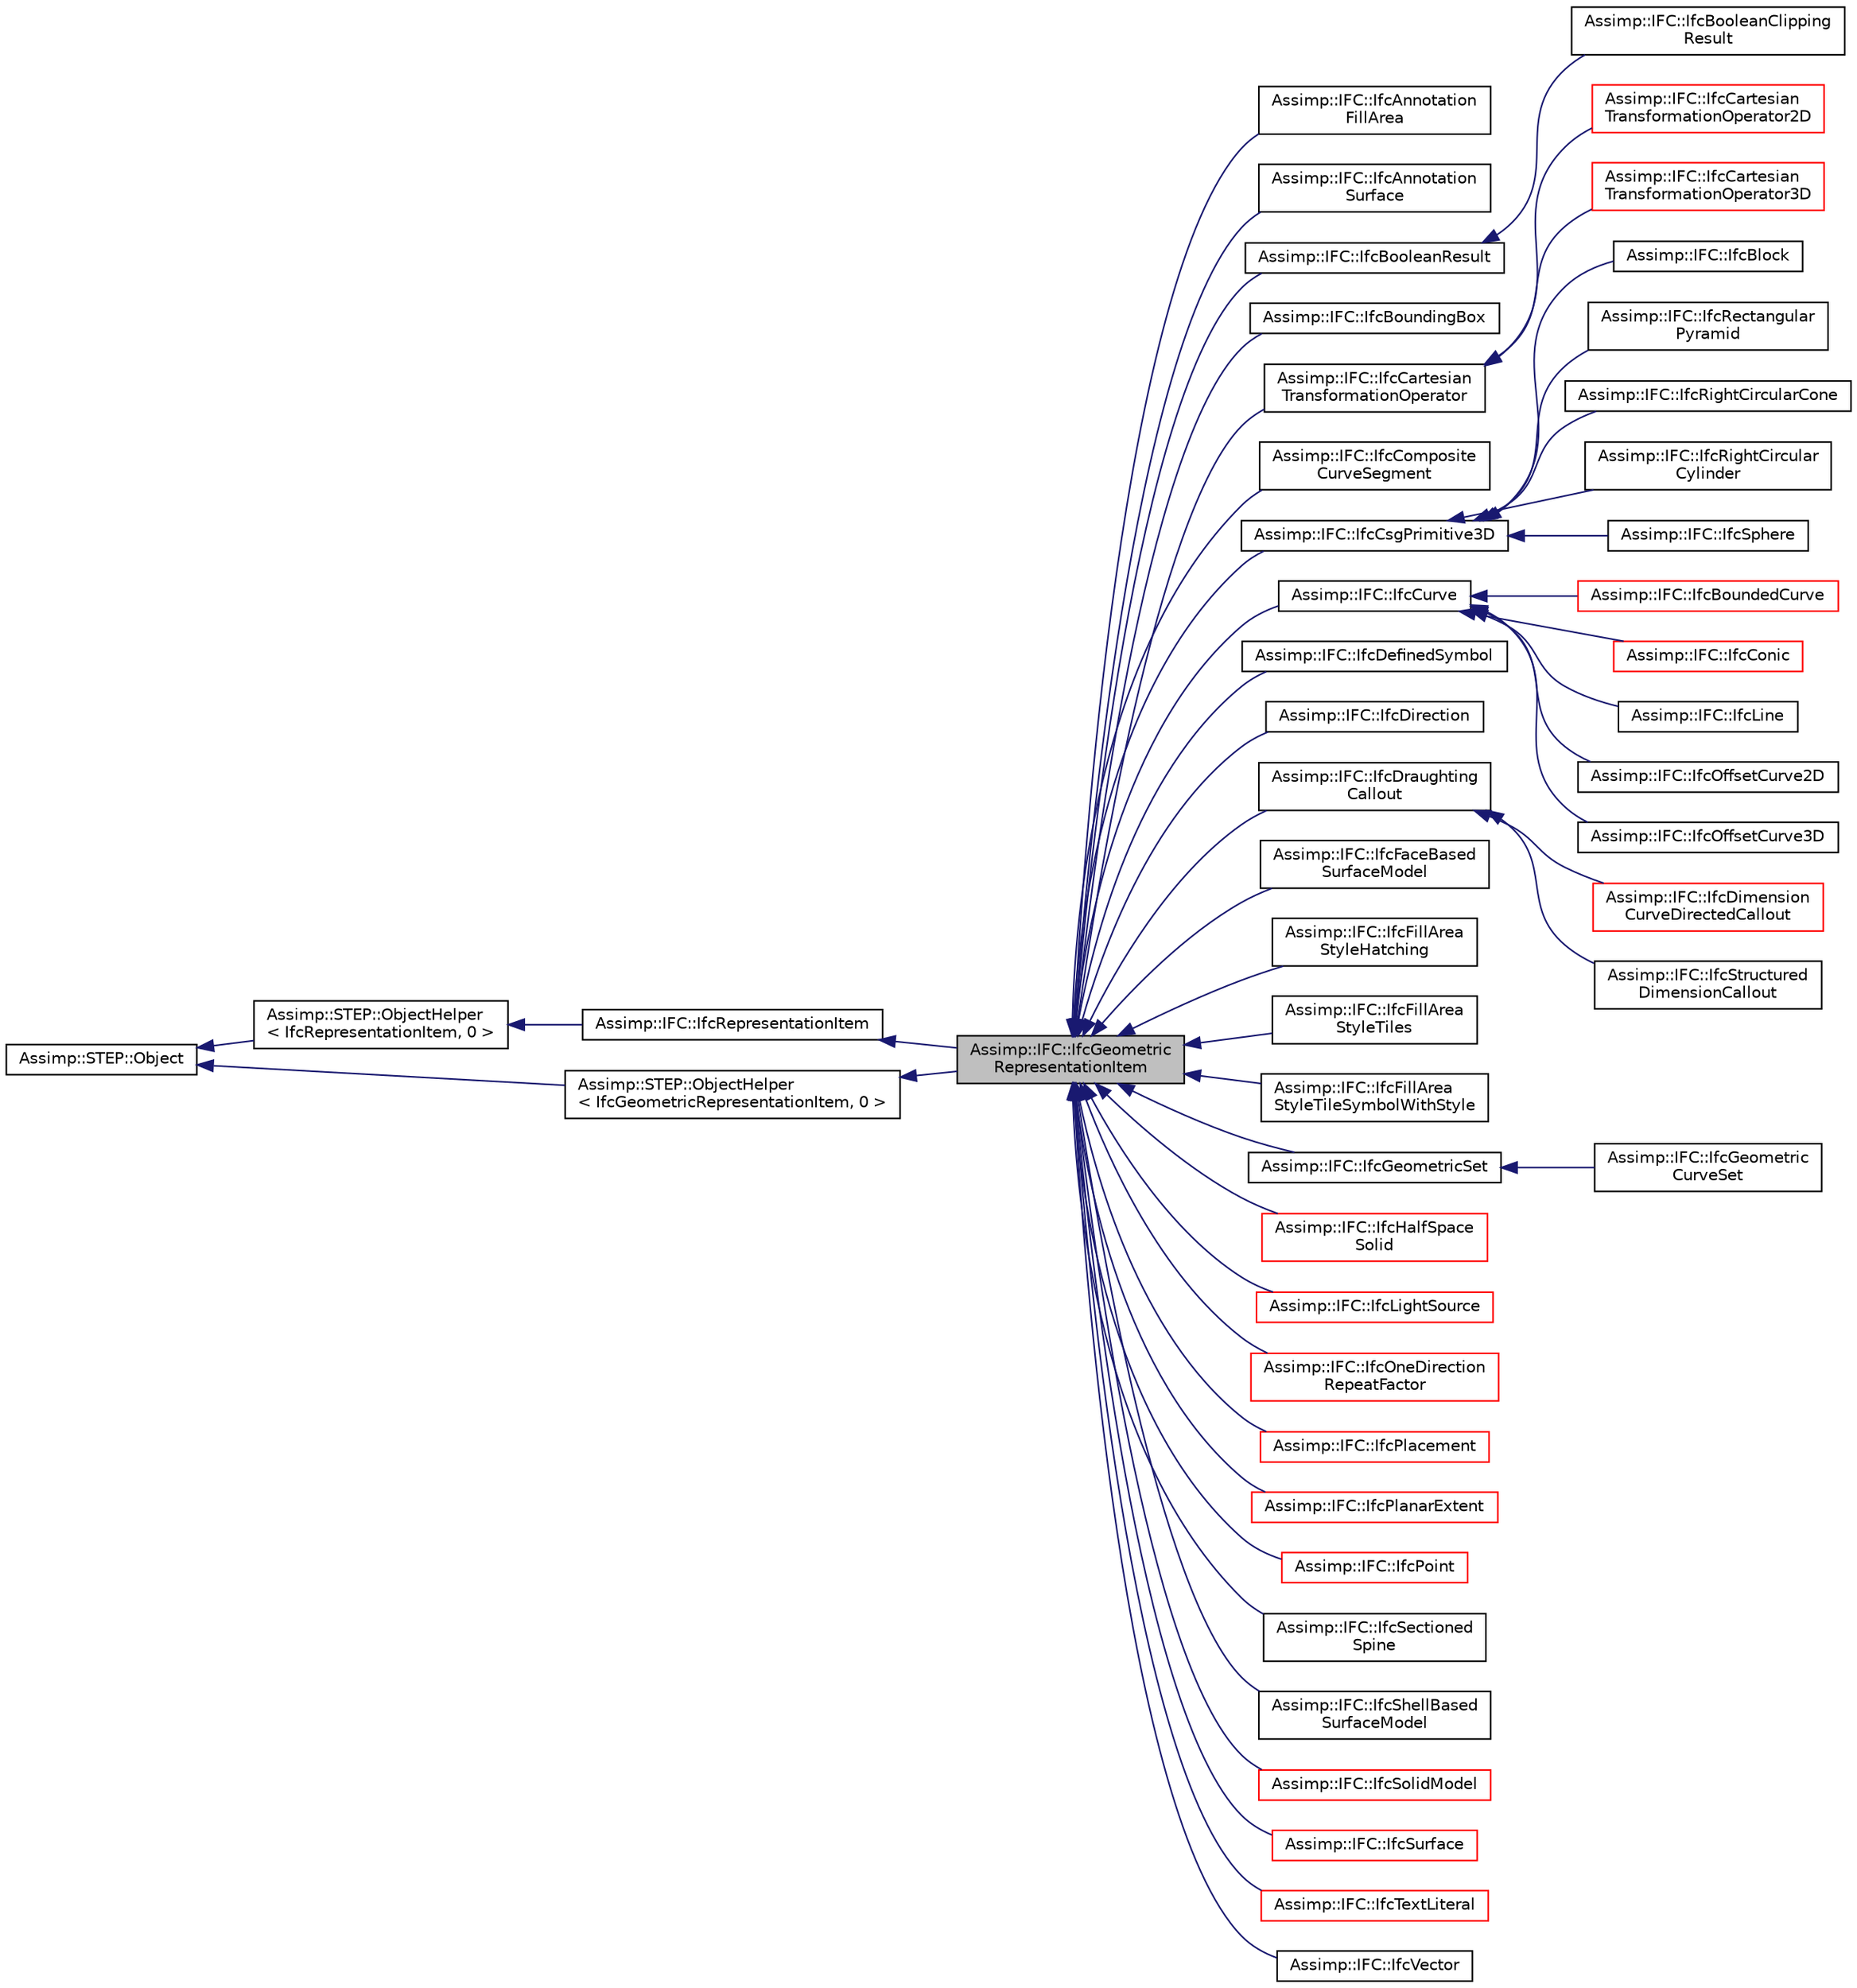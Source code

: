 digraph "Assimp::IFC::IfcGeometricRepresentationItem"
{
  edge [fontname="Helvetica",fontsize="10",labelfontname="Helvetica",labelfontsize="10"];
  node [fontname="Helvetica",fontsize="10",shape=record];
  rankdir="LR";
  Node1 [label="Assimp::IFC::IfcGeometric\lRepresentationItem",height=0.2,width=0.4,color="black", fillcolor="grey75", style="filled", fontcolor="black"];
  Node2 -> Node1 [dir="back",color="midnightblue",fontsize="10",style="solid",fontname="Helvetica"];
  Node2 [label="Assimp::IFC::IfcRepresentationItem",height=0.2,width=0.4,color="black", fillcolor="white", style="filled",URL="$struct_assimp_1_1_i_f_c_1_1_ifc_representation_item.html"];
  Node3 -> Node2 [dir="back",color="midnightblue",fontsize="10",style="solid",fontname="Helvetica"];
  Node3 [label="Assimp::STEP::ObjectHelper\l\< IfcRepresentationItem, 0 \>",height=0.2,width=0.4,color="black", fillcolor="white", style="filled",URL="$struct_assimp_1_1_s_t_e_p_1_1_object_helper.html"];
  Node4 -> Node3 [dir="back",color="midnightblue",fontsize="10",style="solid",fontname="Helvetica"];
  Node4 [label="Assimp::STEP::Object",height=0.2,width=0.4,color="black", fillcolor="white", style="filled",URL="$class_assimp_1_1_s_t_e_p_1_1_object.html"];
  Node5 -> Node1 [dir="back",color="midnightblue",fontsize="10",style="solid",fontname="Helvetica"];
  Node5 [label="Assimp::STEP::ObjectHelper\l\< IfcGeometricRepresentationItem, 0 \>",height=0.2,width=0.4,color="black", fillcolor="white", style="filled",URL="$struct_assimp_1_1_s_t_e_p_1_1_object_helper.html"];
  Node4 -> Node5 [dir="back",color="midnightblue",fontsize="10",style="solid",fontname="Helvetica"];
  Node1 -> Node6 [dir="back",color="midnightblue",fontsize="10",style="solid",fontname="Helvetica"];
  Node6 [label="Assimp::IFC::IfcAnnotation\lFillArea",height=0.2,width=0.4,color="black", fillcolor="white", style="filled",URL="$struct_assimp_1_1_i_f_c_1_1_ifc_annotation_fill_area.html"];
  Node1 -> Node7 [dir="back",color="midnightblue",fontsize="10",style="solid",fontname="Helvetica"];
  Node7 [label="Assimp::IFC::IfcAnnotation\lSurface",height=0.2,width=0.4,color="black", fillcolor="white", style="filled",URL="$struct_assimp_1_1_i_f_c_1_1_ifc_annotation_surface.html"];
  Node1 -> Node8 [dir="back",color="midnightblue",fontsize="10",style="solid",fontname="Helvetica"];
  Node8 [label="Assimp::IFC::IfcBooleanResult",height=0.2,width=0.4,color="black", fillcolor="white", style="filled",URL="$struct_assimp_1_1_i_f_c_1_1_ifc_boolean_result.html"];
  Node8 -> Node9 [dir="back",color="midnightblue",fontsize="10",style="solid",fontname="Helvetica"];
  Node9 [label="Assimp::IFC::IfcBooleanClipping\lResult",height=0.2,width=0.4,color="black", fillcolor="white", style="filled",URL="$struct_assimp_1_1_i_f_c_1_1_ifc_boolean_clipping_result.html"];
  Node1 -> Node10 [dir="back",color="midnightblue",fontsize="10",style="solid",fontname="Helvetica"];
  Node10 [label="Assimp::IFC::IfcBoundingBox",height=0.2,width=0.4,color="black", fillcolor="white", style="filled",URL="$struct_assimp_1_1_i_f_c_1_1_ifc_bounding_box.html"];
  Node1 -> Node11 [dir="back",color="midnightblue",fontsize="10",style="solid",fontname="Helvetica"];
  Node11 [label="Assimp::IFC::IfcCartesian\lTransformationOperator",height=0.2,width=0.4,color="black", fillcolor="white", style="filled",URL="$struct_assimp_1_1_i_f_c_1_1_ifc_cartesian_transformation_operator.html"];
  Node11 -> Node12 [dir="back",color="midnightblue",fontsize="10",style="solid",fontname="Helvetica"];
  Node12 [label="Assimp::IFC::IfcCartesian\lTransformationOperator2D",height=0.2,width=0.4,color="red", fillcolor="white", style="filled",URL="$struct_assimp_1_1_i_f_c_1_1_ifc_cartesian_transformation_operator2_d.html"];
  Node11 -> Node13 [dir="back",color="midnightblue",fontsize="10",style="solid",fontname="Helvetica"];
  Node13 [label="Assimp::IFC::IfcCartesian\lTransformationOperator3D",height=0.2,width=0.4,color="red", fillcolor="white", style="filled",URL="$struct_assimp_1_1_i_f_c_1_1_ifc_cartesian_transformation_operator3_d.html"];
  Node1 -> Node14 [dir="back",color="midnightblue",fontsize="10",style="solid",fontname="Helvetica"];
  Node14 [label="Assimp::IFC::IfcComposite\lCurveSegment",height=0.2,width=0.4,color="black", fillcolor="white", style="filled",URL="$struct_assimp_1_1_i_f_c_1_1_ifc_composite_curve_segment.html"];
  Node1 -> Node15 [dir="back",color="midnightblue",fontsize="10",style="solid",fontname="Helvetica"];
  Node15 [label="Assimp::IFC::IfcCsgPrimitive3D",height=0.2,width=0.4,color="black", fillcolor="white", style="filled",URL="$struct_assimp_1_1_i_f_c_1_1_ifc_csg_primitive3_d.html"];
  Node15 -> Node16 [dir="back",color="midnightblue",fontsize="10",style="solid",fontname="Helvetica"];
  Node16 [label="Assimp::IFC::IfcBlock",height=0.2,width=0.4,color="black", fillcolor="white", style="filled",URL="$struct_assimp_1_1_i_f_c_1_1_ifc_block.html"];
  Node15 -> Node17 [dir="back",color="midnightblue",fontsize="10",style="solid",fontname="Helvetica"];
  Node17 [label="Assimp::IFC::IfcRectangular\lPyramid",height=0.2,width=0.4,color="black", fillcolor="white", style="filled",URL="$struct_assimp_1_1_i_f_c_1_1_ifc_rectangular_pyramid.html"];
  Node15 -> Node18 [dir="back",color="midnightblue",fontsize="10",style="solid",fontname="Helvetica"];
  Node18 [label="Assimp::IFC::IfcRightCircularCone",height=0.2,width=0.4,color="black", fillcolor="white", style="filled",URL="$struct_assimp_1_1_i_f_c_1_1_ifc_right_circular_cone.html"];
  Node15 -> Node19 [dir="back",color="midnightblue",fontsize="10",style="solid",fontname="Helvetica"];
  Node19 [label="Assimp::IFC::IfcRightCircular\lCylinder",height=0.2,width=0.4,color="black", fillcolor="white", style="filled",URL="$struct_assimp_1_1_i_f_c_1_1_ifc_right_circular_cylinder.html"];
  Node15 -> Node20 [dir="back",color="midnightblue",fontsize="10",style="solid",fontname="Helvetica"];
  Node20 [label="Assimp::IFC::IfcSphere",height=0.2,width=0.4,color="black", fillcolor="white", style="filled",URL="$struct_assimp_1_1_i_f_c_1_1_ifc_sphere.html"];
  Node1 -> Node21 [dir="back",color="midnightblue",fontsize="10",style="solid",fontname="Helvetica"];
  Node21 [label="Assimp::IFC::IfcCurve",height=0.2,width=0.4,color="black", fillcolor="white", style="filled",URL="$struct_assimp_1_1_i_f_c_1_1_ifc_curve.html"];
  Node21 -> Node22 [dir="back",color="midnightblue",fontsize="10",style="solid",fontname="Helvetica"];
  Node22 [label="Assimp::IFC::IfcBoundedCurve",height=0.2,width=0.4,color="red", fillcolor="white", style="filled",URL="$struct_assimp_1_1_i_f_c_1_1_ifc_bounded_curve.html"];
  Node21 -> Node23 [dir="back",color="midnightblue",fontsize="10",style="solid",fontname="Helvetica"];
  Node23 [label="Assimp::IFC::IfcConic",height=0.2,width=0.4,color="red", fillcolor="white", style="filled",URL="$struct_assimp_1_1_i_f_c_1_1_ifc_conic.html"];
  Node21 -> Node24 [dir="back",color="midnightblue",fontsize="10",style="solid",fontname="Helvetica"];
  Node24 [label="Assimp::IFC::IfcLine",height=0.2,width=0.4,color="black", fillcolor="white", style="filled",URL="$struct_assimp_1_1_i_f_c_1_1_ifc_line.html"];
  Node21 -> Node25 [dir="back",color="midnightblue",fontsize="10",style="solid",fontname="Helvetica"];
  Node25 [label="Assimp::IFC::IfcOffsetCurve2D",height=0.2,width=0.4,color="black", fillcolor="white", style="filled",URL="$struct_assimp_1_1_i_f_c_1_1_ifc_offset_curve2_d.html"];
  Node21 -> Node26 [dir="back",color="midnightblue",fontsize="10",style="solid",fontname="Helvetica"];
  Node26 [label="Assimp::IFC::IfcOffsetCurve3D",height=0.2,width=0.4,color="black", fillcolor="white", style="filled",URL="$struct_assimp_1_1_i_f_c_1_1_ifc_offset_curve3_d.html"];
  Node1 -> Node27 [dir="back",color="midnightblue",fontsize="10",style="solid",fontname="Helvetica"];
  Node27 [label="Assimp::IFC::IfcDefinedSymbol",height=0.2,width=0.4,color="black", fillcolor="white", style="filled",URL="$struct_assimp_1_1_i_f_c_1_1_ifc_defined_symbol.html"];
  Node1 -> Node28 [dir="back",color="midnightblue",fontsize="10",style="solid",fontname="Helvetica"];
  Node28 [label="Assimp::IFC::IfcDirection",height=0.2,width=0.4,color="black", fillcolor="white", style="filled",URL="$struct_assimp_1_1_i_f_c_1_1_ifc_direction.html"];
  Node1 -> Node29 [dir="back",color="midnightblue",fontsize="10",style="solid",fontname="Helvetica"];
  Node29 [label="Assimp::IFC::IfcDraughting\lCallout",height=0.2,width=0.4,color="black", fillcolor="white", style="filled",URL="$struct_assimp_1_1_i_f_c_1_1_ifc_draughting_callout.html"];
  Node29 -> Node30 [dir="back",color="midnightblue",fontsize="10",style="solid",fontname="Helvetica"];
  Node30 [label="Assimp::IFC::IfcDimension\lCurveDirectedCallout",height=0.2,width=0.4,color="red", fillcolor="white", style="filled",URL="$struct_assimp_1_1_i_f_c_1_1_ifc_dimension_curve_directed_callout.html"];
  Node29 -> Node31 [dir="back",color="midnightblue",fontsize="10",style="solid",fontname="Helvetica"];
  Node31 [label="Assimp::IFC::IfcStructured\lDimensionCallout",height=0.2,width=0.4,color="black", fillcolor="white", style="filled",URL="$struct_assimp_1_1_i_f_c_1_1_ifc_structured_dimension_callout.html"];
  Node1 -> Node32 [dir="back",color="midnightblue",fontsize="10",style="solid",fontname="Helvetica"];
  Node32 [label="Assimp::IFC::IfcFaceBased\lSurfaceModel",height=0.2,width=0.4,color="black", fillcolor="white", style="filled",URL="$struct_assimp_1_1_i_f_c_1_1_ifc_face_based_surface_model.html"];
  Node1 -> Node33 [dir="back",color="midnightblue",fontsize="10",style="solid",fontname="Helvetica"];
  Node33 [label="Assimp::IFC::IfcFillArea\lStyleHatching",height=0.2,width=0.4,color="black", fillcolor="white", style="filled",URL="$struct_assimp_1_1_i_f_c_1_1_ifc_fill_area_style_hatching.html"];
  Node1 -> Node34 [dir="back",color="midnightblue",fontsize="10",style="solid",fontname="Helvetica"];
  Node34 [label="Assimp::IFC::IfcFillArea\lStyleTiles",height=0.2,width=0.4,color="black", fillcolor="white", style="filled",URL="$struct_assimp_1_1_i_f_c_1_1_ifc_fill_area_style_tiles.html"];
  Node1 -> Node35 [dir="back",color="midnightblue",fontsize="10",style="solid",fontname="Helvetica"];
  Node35 [label="Assimp::IFC::IfcFillArea\lStyleTileSymbolWithStyle",height=0.2,width=0.4,color="black", fillcolor="white", style="filled",URL="$struct_assimp_1_1_i_f_c_1_1_ifc_fill_area_style_tile_symbol_with_style.html"];
  Node1 -> Node36 [dir="back",color="midnightblue",fontsize="10",style="solid",fontname="Helvetica"];
  Node36 [label="Assimp::IFC::IfcGeometricSet",height=0.2,width=0.4,color="black", fillcolor="white", style="filled",URL="$struct_assimp_1_1_i_f_c_1_1_ifc_geometric_set.html"];
  Node36 -> Node37 [dir="back",color="midnightblue",fontsize="10",style="solid",fontname="Helvetica"];
  Node37 [label="Assimp::IFC::IfcGeometric\lCurveSet",height=0.2,width=0.4,color="black", fillcolor="white", style="filled",URL="$struct_assimp_1_1_i_f_c_1_1_ifc_geometric_curve_set.html"];
  Node1 -> Node38 [dir="back",color="midnightblue",fontsize="10",style="solid",fontname="Helvetica"];
  Node38 [label="Assimp::IFC::IfcHalfSpace\lSolid",height=0.2,width=0.4,color="red", fillcolor="white", style="filled",URL="$struct_assimp_1_1_i_f_c_1_1_ifc_half_space_solid.html"];
  Node1 -> Node39 [dir="back",color="midnightblue",fontsize="10",style="solid",fontname="Helvetica"];
  Node39 [label="Assimp::IFC::IfcLightSource",height=0.2,width=0.4,color="red", fillcolor="white", style="filled",URL="$struct_assimp_1_1_i_f_c_1_1_ifc_light_source.html"];
  Node1 -> Node40 [dir="back",color="midnightblue",fontsize="10",style="solid",fontname="Helvetica"];
  Node40 [label="Assimp::IFC::IfcOneDirection\lRepeatFactor",height=0.2,width=0.4,color="red", fillcolor="white", style="filled",URL="$struct_assimp_1_1_i_f_c_1_1_ifc_one_direction_repeat_factor.html"];
  Node1 -> Node41 [dir="back",color="midnightblue",fontsize="10",style="solid",fontname="Helvetica"];
  Node41 [label="Assimp::IFC::IfcPlacement",height=0.2,width=0.4,color="red", fillcolor="white", style="filled",URL="$struct_assimp_1_1_i_f_c_1_1_ifc_placement.html"];
  Node1 -> Node42 [dir="back",color="midnightblue",fontsize="10",style="solid",fontname="Helvetica"];
  Node42 [label="Assimp::IFC::IfcPlanarExtent",height=0.2,width=0.4,color="red", fillcolor="white", style="filled",URL="$struct_assimp_1_1_i_f_c_1_1_ifc_planar_extent.html"];
  Node1 -> Node43 [dir="back",color="midnightblue",fontsize="10",style="solid",fontname="Helvetica"];
  Node43 [label="Assimp::IFC::IfcPoint",height=0.2,width=0.4,color="red", fillcolor="white", style="filled",URL="$struct_assimp_1_1_i_f_c_1_1_ifc_point.html"];
  Node1 -> Node44 [dir="back",color="midnightblue",fontsize="10",style="solid",fontname="Helvetica"];
  Node44 [label="Assimp::IFC::IfcSectioned\lSpine",height=0.2,width=0.4,color="black", fillcolor="white", style="filled",URL="$struct_assimp_1_1_i_f_c_1_1_ifc_sectioned_spine.html"];
  Node1 -> Node45 [dir="back",color="midnightblue",fontsize="10",style="solid",fontname="Helvetica"];
  Node45 [label="Assimp::IFC::IfcShellBased\lSurfaceModel",height=0.2,width=0.4,color="black", fillcolor="white", style="filled",URL="$struct_assimp_1_1_i_f_c_1_1_ifc_shell_based_surface_model.html"];
  Node1 -> Node46 [dir="back",color="midnightblue",fontsize="10",style="solid",fontname="Helvetica"];
  Node46 [label="Assimp::IFC::IfcSolidModel",height=0.2,width=0.4,color="red", fillcolor="white", style="filled",URL="$struct_assimp_1_1_i_f_c_1_1_ifc_solid_model.html"];
  Node1 -> Node47 [dir="back",color="midnightblue",fontsize="10",style="solid",fontname="Helvetica"];
  Node47 [label="Assimp::IFC::IfcSurface",height=0.2,width=0.4,color="red", fillcolor="white", style="filled",URL="$struct_assimp_1_1_i_f_c_1_1_ifc_surface.html"];
  Node1 -> Node48 [dir="back",color="midnightblue",fontsize="10",style="solid",fontname="Helvetica"];
  Node48 [label="Assimp::IFC::IfcTextLiteral",height=0.2,width=0.4,color="red", fillcolor="white", style="filled",URL="$struct_assimp_1_1_i_f_c_1_1_ifc_text_literal.html"];
  Node1 -> Node49 [dir="back",color="midnightblue",fontsize="10",style="solid",fontname="Helvetica"];
  Node49 [label="Assimp::IFC::IfcVector",height=0.2,width=0.4,color="black", fillcolor="white", style="filled",URL="$struct_assimp_1_1_i_f_c_1_1_ifc_vector.html"];
}
